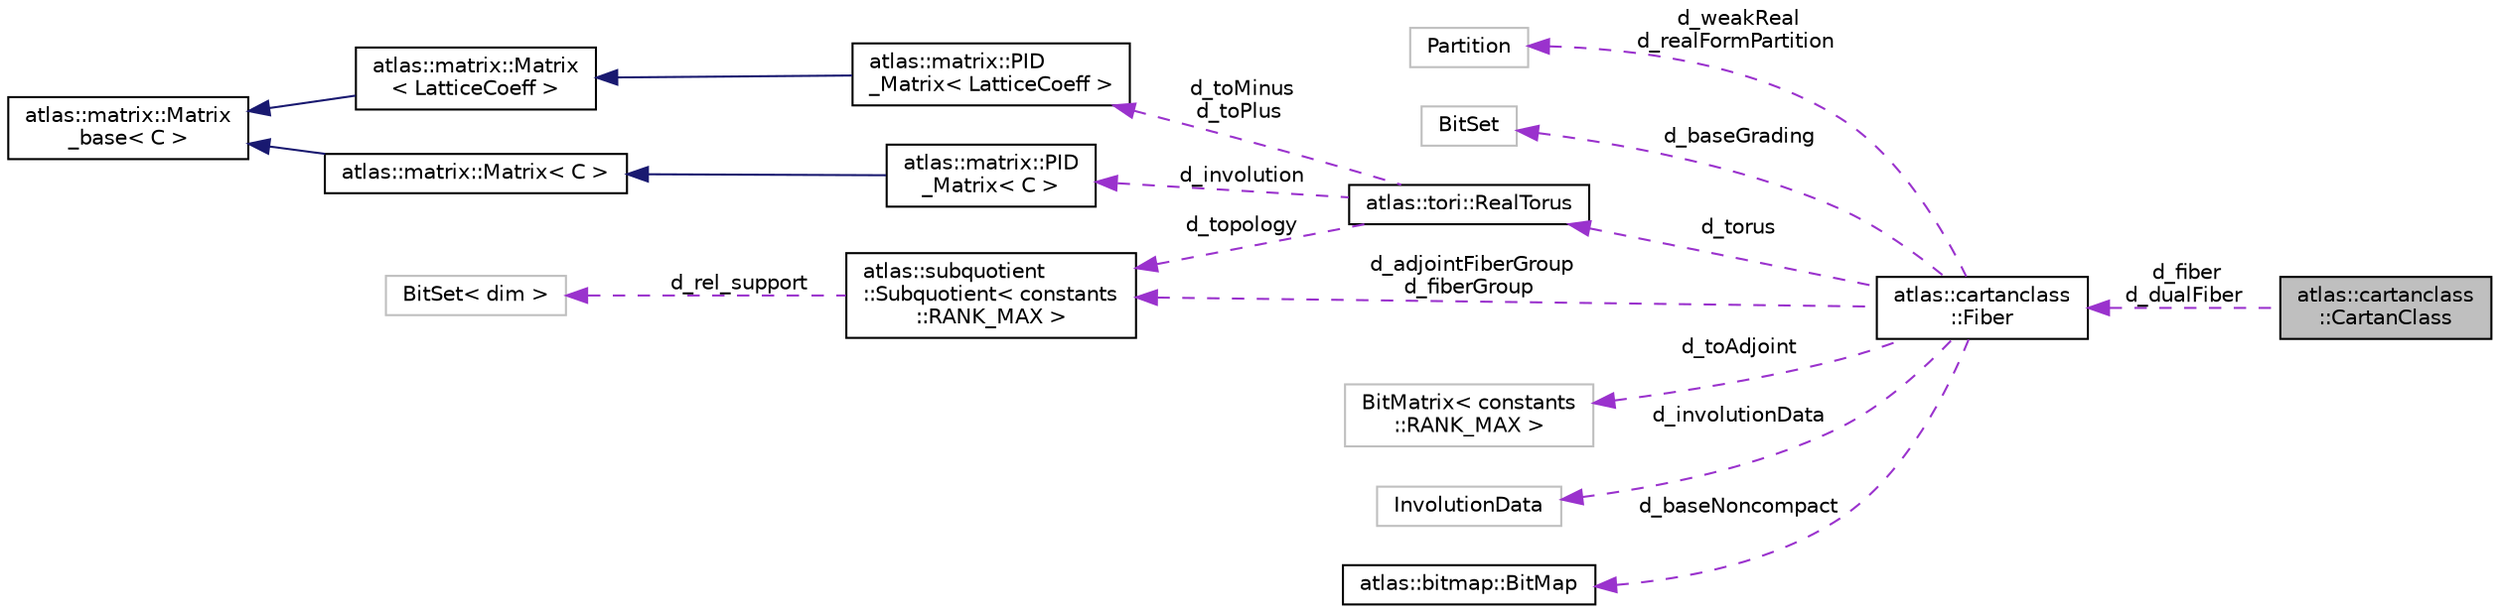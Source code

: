 digraph "atlas::cartanclass::CartanClass"
{
  edge [fontname="Helvetica",fontsize="10",labelfontname="Helvetica",labelfontsize="10"];
  node [fontname="Helvetica",fontsize="10",shape=record];
  rankdir="LR";
  Node1 [label="atlas::cartanclass\l::CartanClass",height=0.2,width=0.4,color="black", fillcolor="grey75", style="filled", fontcolor="black"];
  Node2 -> Node1 [dir="back",color="darkorchid3",fontsize="10",style="dashed",label=" d_fiber\nd_dualFiber" ,fontname="Helvetica"];
  Node2 [label="atlas::cartanclass\l::Fiber",height=0.2,width=0.4,color="black", fillcolor="white", style="filled",URL="$classatlas_1_1cartanclass_1_1Fiber.html"];
  Node3 -> Node2 [dir="back",color="darkorchid3",fontsize="10",style="dashed",label=" d_weakReal\nd_realFormPartition" ,fontname="Helvetica"];
  Node3 [label="Partition",height=0.2,width=0.4,color="grey75", fillcolor="white", style="filled"];
  Node4 -> Node2 [dir="back",color="darkorchid3",fontsize="10",style="dashed",label=" d_baseGrading" ,fontname="Helvetica"];
  Node4 [label="BitSet",height=0.2,width=0.4,color="grey75", fillcolor="white", style="filled"];
  Node5 -> Node2 [dir="back",color="darkorchid3",fontsize="10",style="dashed",label=" d_adjointFiberGroup\nd_fiberGroup" ,fontname="Helvetica"];
  Node5 [label="atlas::subquotient\l::Subquotient\< constants\l::RANK_MAX \>",height=0.2,width=0.4,color="black", fillcolor="white", style="filled",URL="$classatlas_1_1subquotient_1_1Subquotient.html"];
  Node6 -> Node5 [dir="back",color="darkorchid3",fontsize="10",style="dashed",label=" d_rel_support" ,fontname="Helvetica"];
  Node6 [label="BitSet\< dim \>",height=0.2,width=0.4,color="grey75", fillcolor="white", style="filled"];
  Node7 -> Node2 [dir="back",color="darkorchid3",fontsize="10",style="dashed",label=" d_toAdjoint" ,fontname="Helvetica"];
  Node7 [label="BitMatrix\< constants\l::RANK_MAX \>",height=0.2,width=0.4,color="grey75", fillcolor="white", style="filled"];
  Node8 -> Node2 [dir="back",color="darkorchid3",fontsize="10",style="dashed",label=" d_torus" ,fontname="Helvetica"];
  Node8 [label="atlas::tori::RealTorus",height=0.2,width=0.4,color="black", fillcolor="white", style="filled",URL="$classatlas_1_1tori_1_1RealTorus.html",tooltip="Represents a torus defined over R. "];
  Node9 -> Node8 [dir="back",color="darkorchid3",fontsize="10",style="dashed",label=" d_toMinus\nd_toPlus" ,fontname="Helvetica"];
  Node9 [label="atlas::matrix::PID\l_Matrix\< LatticeCoeff \>",height=0.2,width=0.4,color="black", fillcolor="white", style="filled",URL="$classatlas_1_1matrix_1_1PID__Matrix.html"];
  Node10 -> Node9 [dir="back",color="midnightblue",fontsize="10",style="solid",fontname="Helvetica"];
  Node10 [label="atlas::matrix::Matrix\l\< LatticeCoeff \>",height=0.2,width=0.4,color="black", fillcolor="white", style="filled",URL="$classatlas_1_1matrix_1_1Matrix.html"];
  Node11 -> Node10 [dir="back",color="midnightblue",fontsize="10",style="solid",fontname="Helvetica"];
  Node11 [label="atlas::matrix::Matrix\l_base\< C \>",height=0.2,width=0.4,color="black", fillcolor="white", style="filled",URL="$classatlas_1_1matrix_1_1Matrix__base.html"];
  Node5 -> Node8 [dir="back",color="darkorchid3",fontsize="10",style="dashed",label=" d_topology" ,fontname="Helvetica"];
  Node12 -> Node8 [dir="back",color="darkorchid3",fontsize="10",style="dashed",label=" d_involution" ,fontname="Helvetica"];
  Node12 [label="atlas::matrix::PID\l_Matrix\< C \>",height=0.2,width=0.4,color="black", fillcolor="white", style="filled",URL="$classatlas_1_1matrix_1_1PID__Matrix.html"];
  Node13 -> Node12 [dir="back",color="midnightblue",fontsize="10",style="solid",fontname="Helvetica"];
  Node13 [label="atlas::matrix::Matrix\< C \>",height=0.2,width=0.4,color="black", fillcolor="white", style="filled",URL="$classatlas_1_1matrix_1_1Matrix.html"];
  Node11 -> Node13 [dir="back",color="midnightblue",fontsize="10",style="solid",fontname="Helvetica"];
  Node14 -> Node2 [dir="back",color="darkorchid3",fontsize="10",style="dashed",label=" d_involutionData" ,fontname="Helvetica"];
  Node14 [label="InvolutionData",height=0.2,width=0.4,color="grey75", fillcolor="white", style="filled"];
  Node15 -> Node2 [dir="back",color="darkorchid3",fontsize="10",style="dashed",label=" d_baseNoncompact" ,fontname="Helvetica"];
  Node15 [label="atlas::bitmap::BitMap",height=0.2,width=0.4,color="black", fillcolor="white", style="filled",URL="$classatlas_1_1bitmap_1_1BitMap.html",tooltip="Container of a large (more than twice the machine word size) set of bits. "];
}
